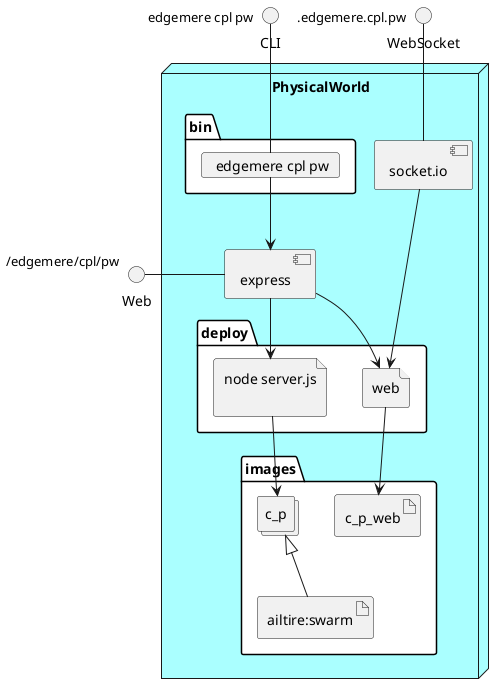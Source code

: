 @startuml
  interface CLI
  interface Web
  interface WebSocket
node "PhysicalWorld" #aaffff {
  component express as REST
  component socket.io as socket
  folder bin #ffffff {
    card " edgemere cpl pw" as binName
  }
  binName --> REST

  folder deploy #ffffff {
      file "node server.js\n" as c_p_container
      REST --> c_p_container

  
    file "web" as web_container
    REST --> web_container
    socket ---> web_container
  
  }
  folder images #ffffff {
    collections "c_p" as c_pimage
    artifact "ailtire:swarm" as ailtireswarm
    c_pimage <|-- ailtireswarm
    c_p_container --> c_pimage

  
      artifact "c_p_web" as c_p_web
      web_container --> c_p_web
    
  }
}
CLI " edgemere cpl pw" -- binName
Web "/edgemere/cpl/pw" - REST
WebSocket ".edgemere.cpl.pw" -- socket

@enduml
